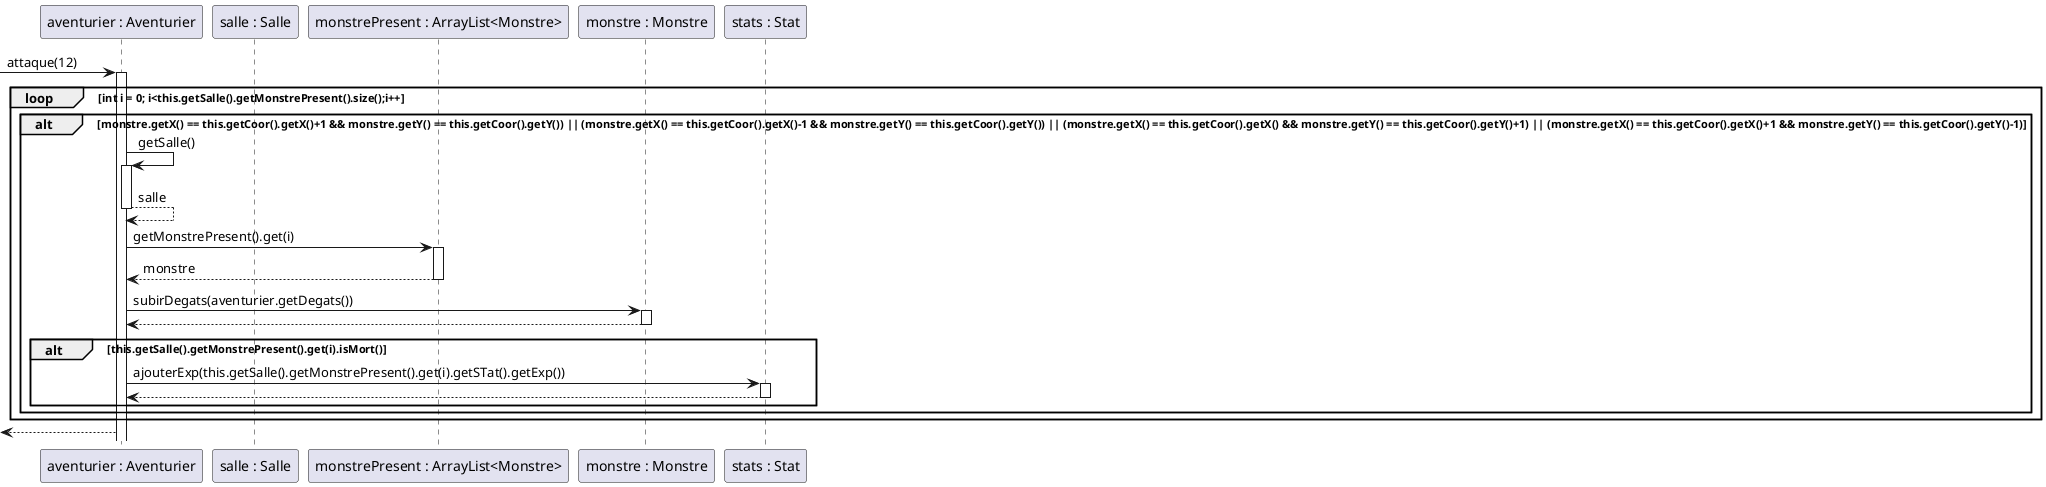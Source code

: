 @startuml
Participant "aventurier : Aventurier" as a
Participant "salle : Salle" as s
Participant "monstrePresent : ArrayList<Monstre>" as listM
Participant "monstre : Monstre" as m
Participant "stats : Stat" as sta

->a : attaque(12)
loop int i = 0; i<this.getSalle().getMonstrePresent().size();i++
alt monstre.getX() == this.getCoor().getX()+1 && monstre.getY() == this.getCoor().getY()) || (monstre.getX() == this.getCoor().getX()-1 && monstre.getY() == this.getCoor().getY()) || (monstre.getX() == this.getCoor().getX() && monstre.getY() == this.getCoor().getY()+1) || (monstre.getX() == this.getCoor().getX()+1 && monstre.getY() == this.getCoor().getY()-1)
activate a
a->a : getSalle()
activate a
a-->a : salle
deactivate a
a->listM : getMonstrePresent().get(i)
activate listM
listM-->a: monstre
deactivate listM
a->m : subirDegats(aventurier.getDegats())
activate m
m-->a
deactivate m

alt this.getSalle().getMonstrePresent().get(i).isMort()
a->sta : ajouterExp(this.getSalle().getMonstrePresent().get(i).getSTat().getExp())
activate sta
sta-->a 
deactivate sta
end

end
end
<--a
@enduml